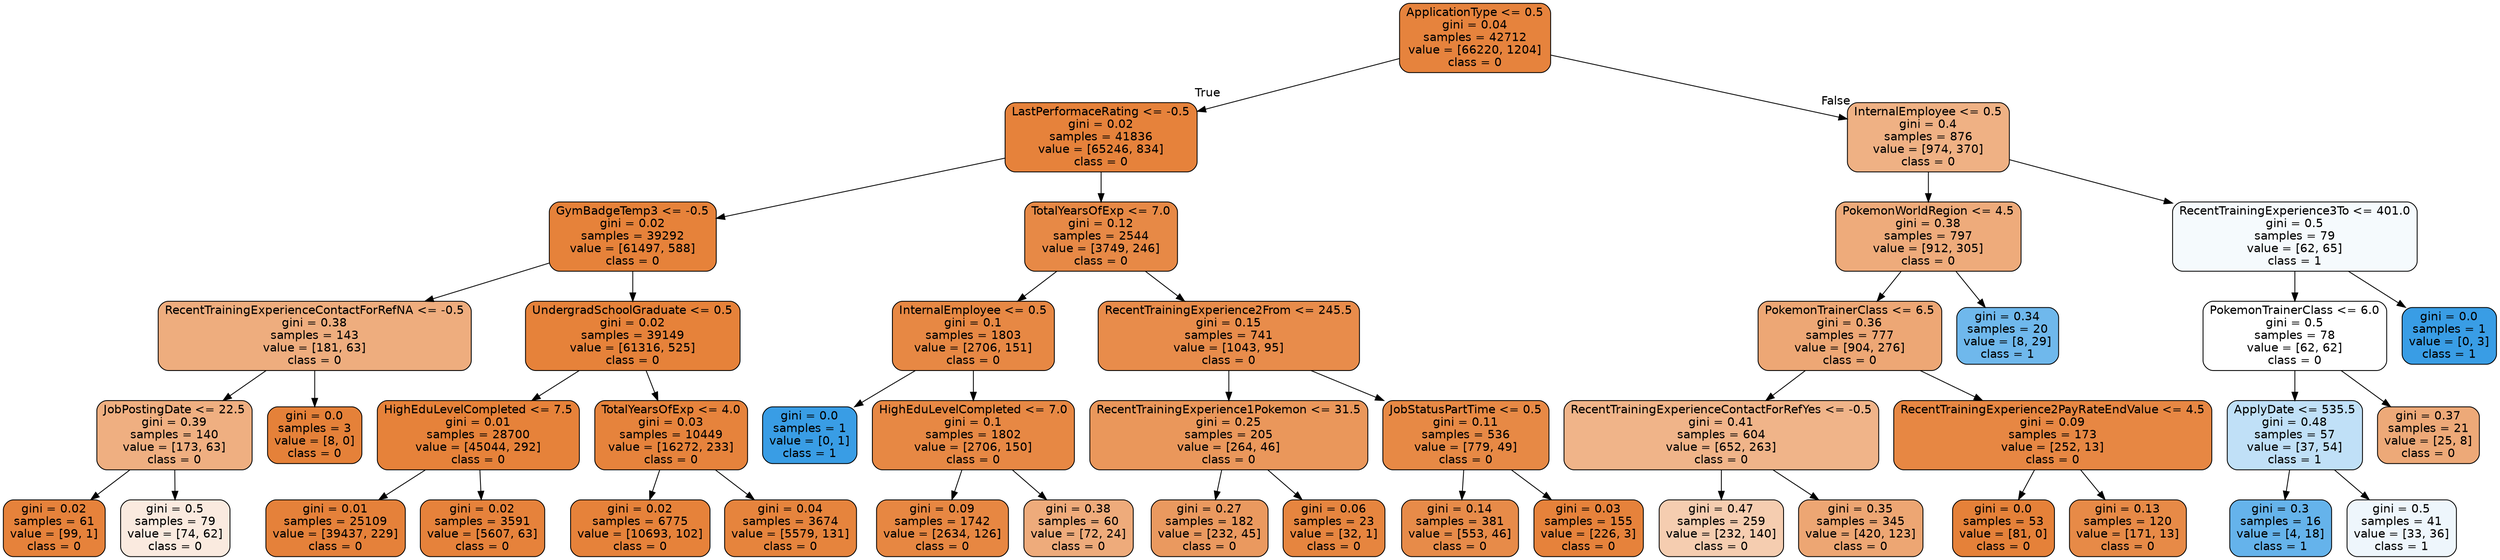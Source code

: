 digraph Tree {
node [shape=box, style="filled, rounded", color="black", fontname=helvetica] ;
edge [fontname=helvetica] ;
0 [label="ApplicationType <= 0.5\ngini = 0.04\nsamples = 42712\nvalue = [66220, 1204]\nclass = 0", fillcolor="#e58139fa"] ;
1 [label="LastPerformaceRating <= -0.5\ngini = 0.02\nsamples = 41836\nvalue = [65246, 834]\nclass = 0", fillcolor="#e58139fc"] ;
0 -> 1 [labeldistance=2.5, labelangle=45, headlabel="True"] ;
2 [label="GymBadgeTemp3 <= -0.5\ngini = 0.02\nsamples = 39292\nvalue = [61497, 588]\nclass = 0", fillcolor="#e58139fd"] ;
1 -> 2 ;
3 [label="RecentTrainingExperienceContactForRefNA <= -0.5\ngini = 0.38\nsamples = 143\nvalue = [181, 63]\nclass = 0", fillcolor="#e58139a6"] ;
2 -> 3 ;
4 [label="JobPostingDate <= 22.5\ngini = 0.39\nsamples = 140\nvalue = [173, 63]\nclass = 0", fillcolor="#e58139a2"] ;
3 -> 4 ;
5 [label="gini = 0.02\nsamples = 61\nvalue = [99, 1]\nclass = 0", fillcolor="#e58139fc"] ;
4 -> 5 ;
6 [label="gini = 0.5\nsamples = 79\nvalue = [74, 62]\nclass = 0", fillcolor="#e5813929"] ;
4 -> 6 ;
7 [label="gini = 0.0\nsamples = 3\nvalue = [8, 0]\nclass = 0", fillcolor="#e58139ff"] ;
3 -> 7 ;
8 [label="UndergradSchoolGraduate <= 0.5\ngini = 0.02\nsamples = 39149\nvalue = [61316, 525]\nclass = 0", fillcolor="#e58139fd"] ;
2 -> 8 ;
9 [label="HighEduLevelCompleted <= 7.5\ngini = 0.01\nsamples = 28700\nvalue = [45044, 292]\nclass = 0", fillcolor="#e58139fd"] ;
8 -> 9 ;
10 [label="gini = 0.01\nsamples = 25109\nvalue = [39437, 229]\nclass = 0", fillcolor="#e58139fe"] ;
9 -> 10 ;
11 [label="gini = 0.02\nsamples = 3591\nvalue = [5607, 63]\nclass = 0", fillcolor="#e58139fc"] ;
9 -> 11 ;
12 [label="TotalYearsOfExp <= 4.0\ngini = 0.03\nsamples = 10449\nvalue = [16272, 233]\nclass = 0", fillcolor="#e58139fb"] ;
8 -> 12 ;
13 [label="gini = 0.02\nsamples = 6775\nvalue = [10693, 102]\nclass = 0", fillcolor="#e58139fd"] ;
12 -> 13 ;
14 [label="gini = 0.04\nsamples = 3674\nvalue = [5579, 131]\nclass = 0", fillcolor="#e58139f9"] ;
12 -> 14 ;
15 [label="TotalYearsOfExp <= 7.0\ngini = 0.12\nsamples = 2544\nvalue = [3749, 246]\nclass = 0", fillcolor="#e58139ee"] ;
1 -> 15 ;
16 [label="InternalEmployee <= 0.5\ngini = 0.1\nsamples = 1803\nvalue = [2706, 151]\nclass = 0", fillcolor="#e58139f1"] ;
15 -> 16 ;
17 [label="gini = 0.0\nsamples = 1\nvalue = [0, 1]\nclass = 1", fillcolor="#399de5ff"] ;
16 -> 17 ;
18 [label="HighEduLevelCompleted <= 7.0\ngini = 0.1\nsamples = 1802\nvalue = [2706, 150]\nclass = 0", fillcolor="#e58139f1"] ;
16 -> 18 ;
19 [label="gini = 0.09\nsamples = 1742\nvalue = [2634, 126]\nclass = 0", fillcolor="#e58139f3"] ;
18 -> 19 ;
20 [label="gini = 0.38\nsamples = 60\nvalue = [72, 24]\nclass = 0", fillcolor="#e58139aa"] ;
18 -> 20 ;
21 [label="RecentTrainingExperience2From <= 245.5\ngini = 0.15\nsamples = 741\nvalue = [1043, 95]\nclass = 0", fillcolor="#e58139e8"] ;
15 -> 21 ;
22 [label="RecentTrainingExperience1Pokemon <= 31.5\ngini = 0.25\nsamples = 205\nvalue = [264, 46]\nclass = 0", fillcolor="#e58139d3"] ;
21 -> 22 ;
23 [label="gini = 0.27\nsamples = 182\nvalue = [232, 45]\nclass = 0", fillcolor="#e58139ce"] ;
22 -> 23 ;
24 [label="gini = 0.06\nsamples = 23\nvalue = [32, 1]\nclass = 0", fillcolor="#e58139f7"] ;
22 -> 24 ;
25 [label="JobStatusPartTime <= 0.5\ngini = 0.11\nsamples = 536\nvalue = [779, 49]\nclass = 0", fillcolor="#e58139ef"] ;
21 -> 25 ;
26 [label="gini = 0.14\nsamples = 381\nvalue = [553, 46]\nclass = 0", fillcolor="#e58139ea"] ;
25 -> 26 ;
27 [label="gini = 0.03\nsamples = 155\nvalue = [226, 3]\nclass = 0", fillcolor="#e58139fc"] ;
25 -> 27 ;
28 [label="InternalEmployee <= 0.5\ngini = 0.4\nsamples = 876\nvalue = [974, 370]\nclass = 0", fillcolor="#e581399e"] ;
0 -> 28 [labeldistance=2.5, labelangle=-45, headlabel="False"] ;
29 [label="PokemonWorldRegion <= 4.5\ngini = 0.38\nsamples = 797\nvalue = [912, 305]\nclass = 0", fillcolor="#e58139aa"] ;
28 -> 29 ;
30 [label="PokemonTrainerClass <= 6.5\ngini = 0.36\nsamples = 777\nvalue = [904, 276]\nclass = 0", fillcolor="#e58139b1"] ;
29 -> 30 ;
31 [label="RecentTrainingExperienceContactForRefYes <= -0.5\ngini = 0.41\nsamples = 604\nvalue = [652, 263]\nclass = 0", fillcolor="#e5813998"] ;
30 -> 31 ;
32 [label="gini = 0.47\nsamples = 259\nvalue = [232, 140]\nclass = 0", fillcolor="#e5813965"] ;
31 -> 32 ;
33 [label="gini = 0.35\nsamples = 345\nvalue = [420, 123]\nclass = 0", fillcolor="#e58139b4"] ;
31 -> 33 ;
34 [label="RecentTrainingExperience2PayRateEndValue <= 4.5\ngini = 0.09\nsamples = 173\nvalue = [252, 13]\nclass = 0", fillcolor="#e58139f2"] ;
30 -> 34 ;
35 [label="gini = 0.0\nsamples = 53\nvalue = [81, 0]\nclass = 0", fillcolor="#e58139ff"] ;
34 -> 35 ;
36 [label="gini = 0.13\nsamples = 120\nvalue = [171, 13]\nclass = 0", fillcolor="#e58139ec"] ;
34 -> 36 ;
37 [label="gini = 0.34\nsamples = 20\nvalue = [8, 29]\nclass = 1", fillcolor="#399de5b9"] ;
29 -> 37 ;
38 [label="RecentTrainingExperience3To <= 401.0\ngini = 0.5\nsamples = 79\nvalue = [62, 65]\nclass = 1", fillcolor="#399de50c"] ;
28 -> 38 ;
39 [label="PokemonTrainerClass <= 6.0\ngini = 0.5\nsamples = 78\nvalue = [62, 62]\nclass = 0", fillcolor="#e5813900"] ;
38 -> 39 ;
40 [label="ApplyDate <= 535.5\ngini = 0.48\nsamples = 57\nvalue = [37, 54]\nclass = 1", fillcolor="#399de550"] ;
39 -> 40 ;
41 [label="gini = 0.3\nsamples = 16\nvalue = [4, 18]\nclass = 1", fillcolor="#399de5c6"] ;
40 -> 41 ;
42 [label="gini = 0.5\nsamples = 41\nvalue = [33, 36]\nclass = 1", fillcolor="#399de515"] ;
40 -> 42 ;
43 [label="gini = 0.37\nsamples = 21\nvalue = [25, 8]\nclass = 0", fillcolor="#e58139ad"] ;
39 -> 43 ;
44 [label="gini = 0.0\nsamples = 1\nvalue = [0, 3]\nclass = 1", fillcolor="#399de5ff"] ;
38 -> 44 ;
}